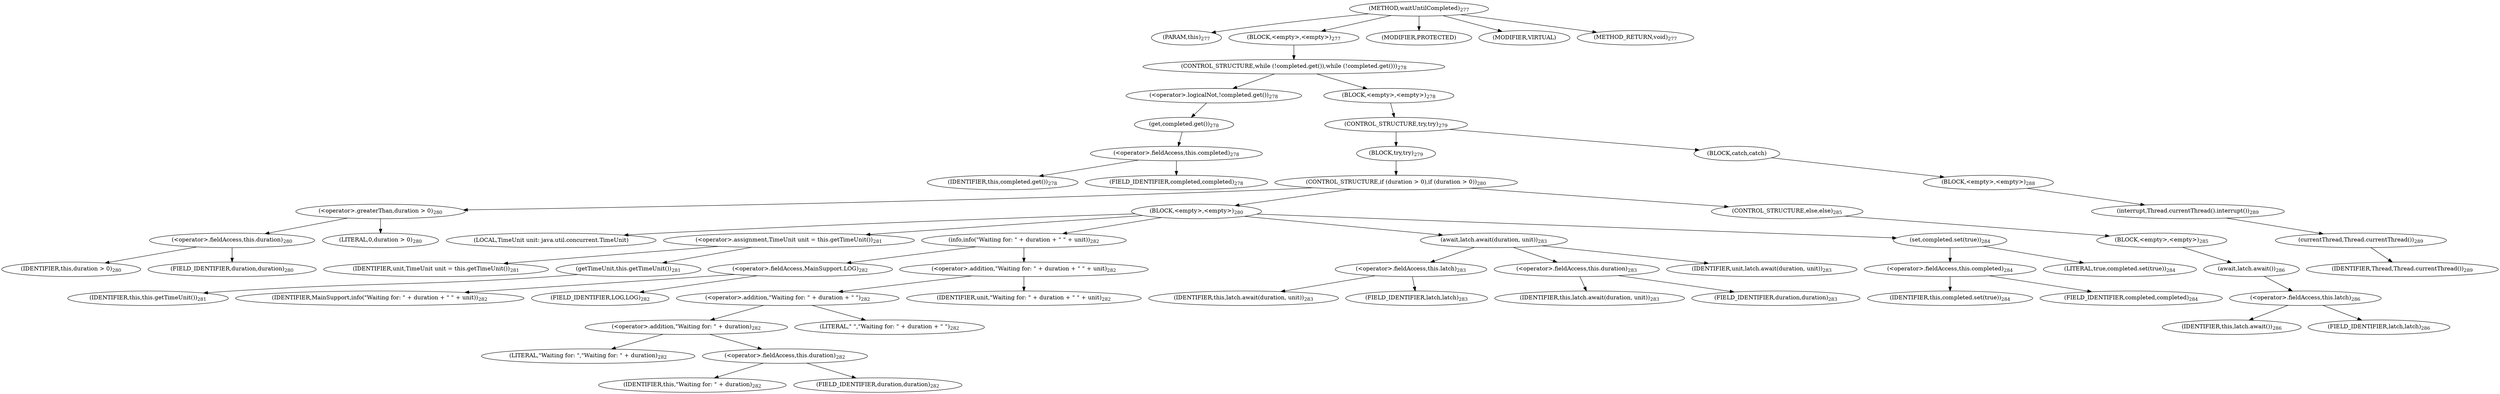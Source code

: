 digraph "waitUntilCompleted" {  
"718" [label = <(METHOD,waitUntilCompleted)<SUB>277</SUB>> ]
"42" [label = <(PARAM,this)<SUB>277</SUB>> ]
"719" [label = <(BLOCK,&lt;empty&gt;,&lt;empty&gt;)<SUB>277</SUB>> ]
"720" [label = <(CONTROL_STRUCTURE,while (!completed.get()),while (!completed.get()))<SUB>278</SUB>> ]
"721" [label = <(&lt;operator&gt;.logicalNot,!completed.get())<SUB>278</SUB>> ]
"722" [label = <(get,completed.get())<SUB>278</SUB>> ]
"723" [label = <(&lt;operator&gt;.fieldAccess,this.completed)<SUB>278</SUB>> ]
"724" [label = <(IDENTIFIER,this,completed.get())<SUB>278</SUB>> ]
"725" [label = <(FIELD_IDENTIFIER,completed,completed)<SUB>278</SUB>> ]
"726" [label = <(BLOCK,&lt;empty&gt;,&lt;empty&gt;)<SUB>278</SUB>> ]
"727" [label = <(CONTROL_STRUCTURE,try,try)<SUB>279</SUB>> ]
"728" [label = <(BLOCK,try,try)<SUB>279</SUB>> ]
"729" [label = <(CONTROL_STRUCTURE,if (duration &gt; 0),if (duration &gt; 0))<SUB>280</SUB>> ]
"730" [label = <(&lt;operator&gt;.greaterThan,duration &gt; 0)<SUB>280</SUB>> ]
"731" [label = <(&lt;operator&gt;.fieldAccess,this.duration)<SUB>280</SUB>> ]
"732" [label = <(IDENTIFIER,this,duration &gt; 0)<SUB>280</SUB>> ]
"733" [label = <(FIELD_IDENTIFIER,duration,duration)<SUB>280</SUB>> ]
"734" [label = <(LITERAL,0,duration &gt; 0)<SUB>280</SUB>> ]
"735" [label = <(BLOCK,&lt;empty&gt;,&lt;empty&gt;)<SUB>280</SUB>> ]
"736" [label = <(LOCAL,TimeUnit unit: java.util.concurrent.TimeUnit)> ]
"737" [label = <(&lt;operator&gt;.assignment,TimeUnit unit = this.getTimeUnit())<SUB>281</SUB>> ]
"738" [label = <(IDENTIFIER,unit,TimeUnit unit = this.getTimeUnit())<SUB>281</SUB>> ]
"739" [label = <(getTimeUnit,this.getTimeUnit())<SUB>281</SUB>> ]
"41" [label = <(IDENTIFIER,this,this.getTimeUnit())<SUB>281</SUB>> ]
"740" [label = <(info,info(&quot;Waiting for: &quot; + duration + &quot; &quot; + unit))<SUB>282</SUB>> ]
"741" [label = <(&lt;operator&gt;.fieldAccess,MainSupport.LOG)<SUB>282</SUB>> ]
"742" [label = <(IDENTIFIER,MainSupport,info(&quot;Waiting for: &quot; + duration + &quot; &quot; + unit))<SUB>282</SUB>> ]
"743" [label = <(FIELD_IDENTIFIER,LOG,LOG)<SUB>282</SUB>> ]
"744" [label = <(&lt;operator&gt;.addition,&quot;Waiting for: &quot; + duration + &quot; &quot; + unit)<SUB>282</SUB>> ]
"745" [label = <(&lt;operator&gt;.addition,&quot;Waiting for: &quot; + duration + &quot; &quot;)<SUB>282</SUB>> ]
"746" [label = <(&lt;operator&gt;.addition,&quot;Waiting for: &quot; + duration)<SUB>282</SUB>> ]
"747" [label = <(LITERAL,&quot;Waiting for: &quot;,&quot;Waiting for: &quot; + duration)<SUB>282</SUB>> ]
"748" [label = <(&lt;operator&gt;.fieldAccess,this.duration)<SUB>282</SUB>> ]
"749" [label = <(IDENTIFIER,this,&quot;Waiting for: &quot; + duration)<SUB>282</SUB>> ]
"750" [label = <(FIELD_IDENTIFIER,duration,duration)<SUB>282</SUB>> ]
"751" [label = <(LITERAL,&quot; &quot;,&quot;Waiting for: &quot; + duration + &quot; &quot;)<SUB>282</SUB>> ]
"752" [label = <(IDENTIFIER,unit,&quot;Waiting for: &quot; + duration + &quot; &quot; + unit)<SUB>282</SUB>> ]
"753" [label = <(await,latch.await(duration, unit))<SUB>283</SUB>> ]
"754" [label = <(&lt;operator&gt;.fieldAccess,this.latch)<SUB>283</SUB>> ]
"755" [label = <(IDENTIFIER,this,latch.await(duration, unit))<SUB>283</SUB>> ]
"756" [label = <(FIELD_IDENTIFIER,latch,latch)<SUB>283</SUB>> ]
"757" [label = <(&lt;operator&gt;.fieldAccess,this.duration)<SUB>283</SUB>> ]
"758" [label = <(IDENTIFIER,this,latch.await(duration, unit))<SUB>283</SUB>> ]
"759" [label = <(FIELD_IDENTIFIER,duration,duration)<SUB>283</SUB>> ]
"760" [label = <(IDENTIFIER,unit,latch.await(duration, unit))<SUB>283</SUB>> ]
"761" [label = <(set,completed.set(true))<SUB>284</SUB>> ]
"762" [label = <(&lt;operator&gt;.fieldAccess,this.completed)<SUB>284</SUB>> ]
"763" [label = <(IDENTIFIER,this,completed.set(true))<SUB>284</SUB>> ]
"764" [label = <(FIELD_IDENTIFIER,completed,completed)<SUB>284</SUB>> ]
"765" [label = <(LITERAL,true,completed.set(true))<SUB>284</SUB>> ]
"766" [label = <(CONTROL_STRUCTURE,else,else)<SUB>285</SUB>> ]
"767" [label = <(BLOCK,&lt;empty&gt;,&lt;empty&gt;)<SUB>285</SUB>> ]
"768" [label = <(await,latch.await())<SUB>286</SUB>> ]
"769" [label = <(&lt;operator&gt;.fieldAccess,this.latch)<SUB>286</SUB>> ]
"770" [label = <(IDENTIFIER,this,latch.await())<SUB>286</SUB>> ]
"771" [label = <(FIELD_IDENTIFIER,latch,latch)<SUB>286</SUB>> ]
"772" [label = <(BLOCK,catch,catch)> ]
"773" [label = <(BLOCK,&lt;empty&gt;,&lt;empty&gt;)<SUB>288</SUB>> ]
"774" [label = <(interrupt,Thread.currentThread().interrupt())<SUB>289</SUB>> ]
"775" [label = <(currentThread,Thread.currentThread())<SUB>289</SUB>> ]
"776" [label = <(IDENTIFIER,Thread,Thread.currentThread())<SUB>289</SUB>> ]
"777" [label = <(MODIFIER,PROTECTED)> ]
"778" [label = <(MODIFIER,VIRTUAL)> ]
"779" [label = <(METHOD_RETURN,void)<SUB>277</SUB>> ]
  "718" -> "42" 
  "718" -> "719" 
  "718" -> "777" 
  "718" -> "778" 
  "718" -> "779" 
  "719" -> "720" 
  "720" -> "721" 
  "720" -> "726" 
  "721" -> "722" 
  "722" -> "723" 
  "723" -> "724" 
  "723" -> "725" 
  "726" -> "727" 
  "727" -> "728" 
  "727" -> "772" 
  "728" -> "729" 
  "729" -> "730" 
  "729" -> "735" 
  "729" -> "766" 
  "730" -> "731" 
  "730" -> "734" 
  "731" -> "732" 
  "731" -> "733" 
  "735" -> "736" 
  "735" -> "737" 
  "735" -> "740" 
  "735" -> "753" 
  "735" -> "761" 
  "737" -> "738" 
  "737" -> "739" 
  "739" -> "41" 
  "740" -> "741" 
  "740" -> "744" 
  "741" -> "742" 
  "741" -> "743" 
  "744" -> "745" 
  "744" -> "752" 
  "745" -> "746" 
  "745" -> "751" 
  "746" -> "747" 
  "746" -> "748" 
  "748" -> "749" 
  "748" -> "750" 
  "753" -> "754" 
  "753" -> "757" 
  "753" -> "760" 
  "754" -> "755" 
  "754" -> "756" 
  "757" -> "758" 
  "757" -> "759" 
  "761" -> "762" 
  "761" -> "765" 
  "762" -> "763" 
  "762" -> "764" 
  "766" -> "767" 
  "767" -> "768" 
  "768" -> "769" 
  "769" -> "770" 
  "769" -> "771" 
  "772" -> "773" 
  "773" -> "774" 
  "774" -> "775" 
  "775" -> "776" 
}
